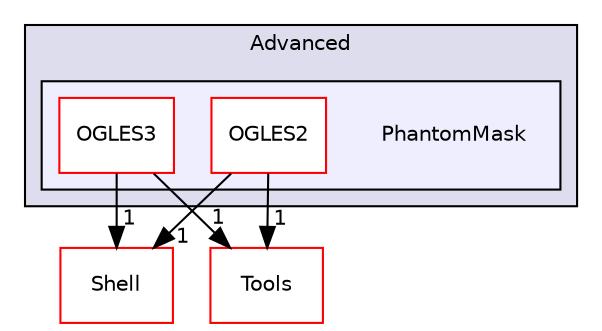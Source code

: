 digraph "PVR/SDK_3.4/Examples/Advanced/PhantomMask" {
  compound=true
  node [ fontsize="10", fontname="Helvetica"];
  edge [ labelfontsize="10", labelfontname="Helvetica"];
  subgraph clusterdir_3311445bd4425c20b6c3fe25c066f270 {
    graph [ bgcolor="#ddddee", pencolor="black", label="Advanced" fontname="Helvetica", fontsize="10", URL="dir_3311445bd4425c20b6c3fe25c066f270.html"]
  subgraph clusterdir_b4095f1c9320a554c5e946d2f3088c04 {
    graph [ bgcolor="#eeeeff", pencolor="black", label="" URL="dir_b4095f1c9320a554c5e946d2f3088c04.html"];
    dir_b4095f1c9320a554c5e946d2f3088c04 [shape=plaintext label="PhantomMask"];
    dir_afe36222f723e94b3ec7f88bbd1cffc0 [shape=box label="OGLES2" color="red" fillcolor="white" style="filled" URL="dir_afe36222f723e94b3ec7f88bbd1cffc0.html"];
    dir_7bbfc8171594df1937d2337167e1860d [shape=box label="OGLES3" color="red" fillcolor="white" style="filled" URL="dir_7bbfc8171594df1937d2337167e1860d.html"];
  }
  }
  dir_de41955a66a331b990d60d5323117a97 [shape=box label="Shell" fillcolor="white" style="filled" color="red" URL="dir_de41955a66a331b990d60d5323117a97.html"];
  dir_5222bd6691dac9df766f8a52293393a2 [shape=box label="Tools" fillcolor="white" style="filled" color="red" URL="dir_5222bd6691dac9df766f8a52293393a2.html"];
  dir_afe36222f723e94b3ec7f88bbd1cffc0->dir_de41955a66a331b990d60d5323117a97 [headlabel="1", labeldistance=1.5 headhref="dir_000602_000133.html"];
  dir_afe36222f723e94b3ec7f88bbd1cffc0->dir_5222bd6691dac9df766f8a52293393a2 [headlabel="1", labeldistance=1.5 headhref="dir_000602_001762.html"];
  dir_7bbfc8171594df1937d2337167e1860d->dir_de41955a66a331b990d60d5323117a97 [headlabel="1", labeldistance=1.5 headhref="dir_000604_000133.html"];
  dir_7bbfc8171594df1937d2337167e1860d->dir_5222bd6691dac9df766f8a52293393a2 [headlabel="1", labeldistance=1.5 headhref="dir_000604_001762.html"];
}

